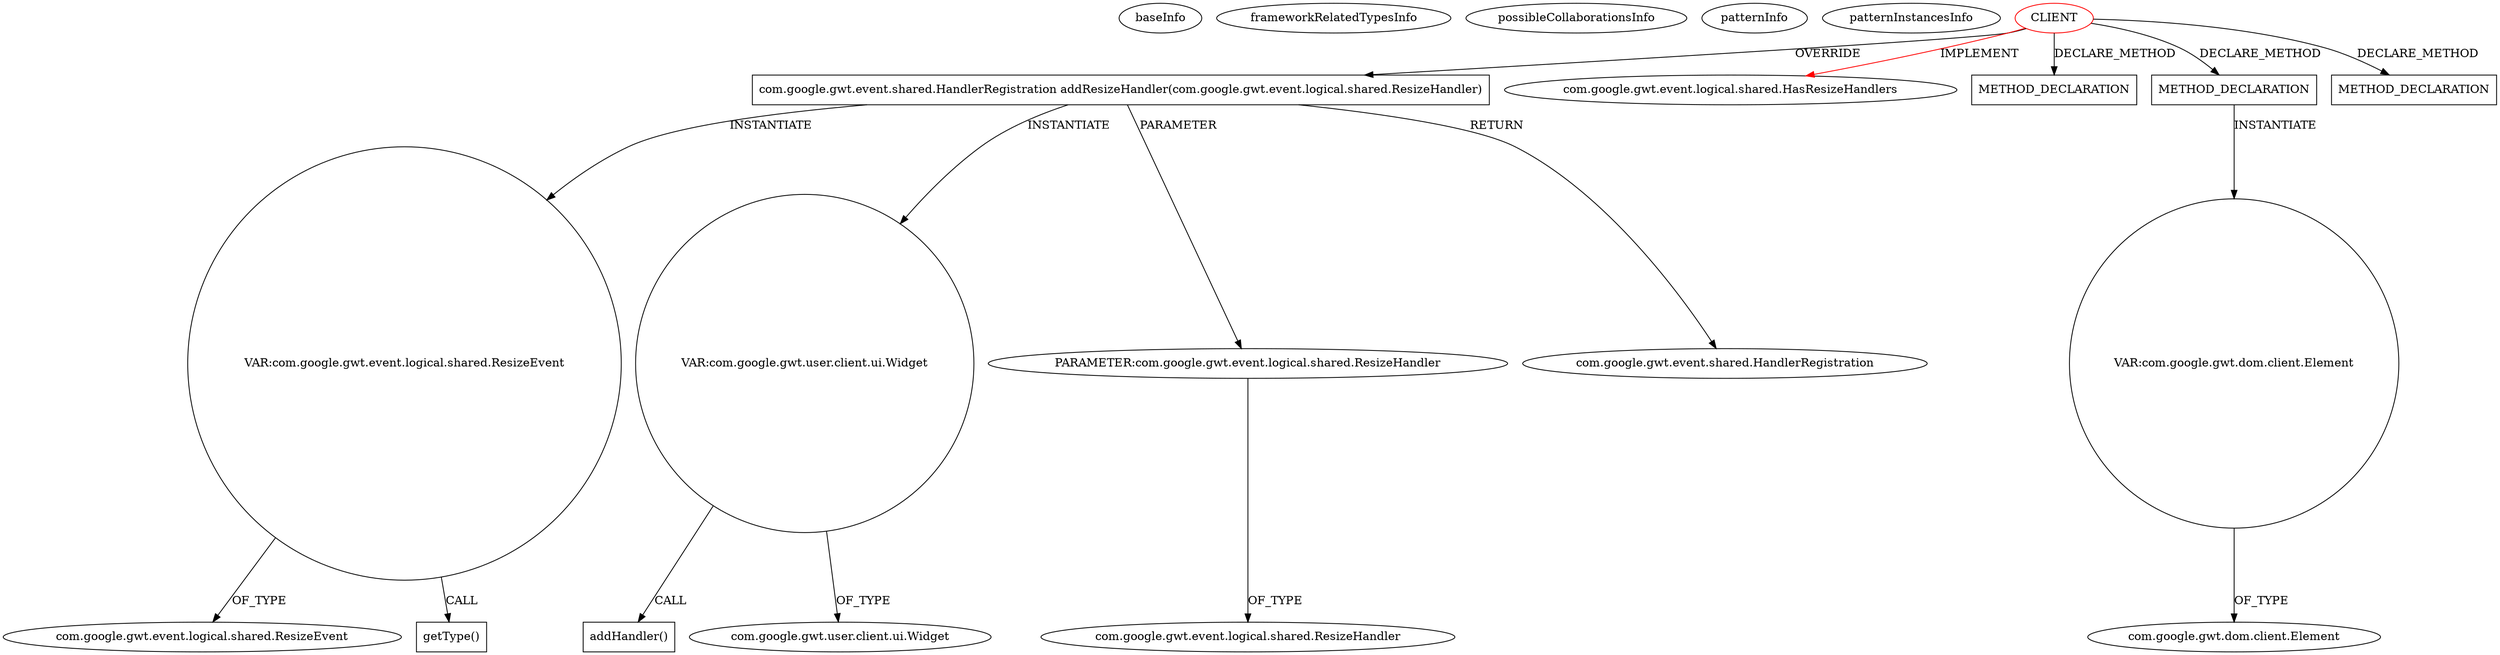 digraph {
baseInfo[graphId=959,category="pattern",isAnonymous=false,possibleRelation=false]
frameworkRelatedTypesInfo[0="com.google.gwt.event.logical.shared.HasResizeHandlers"]
possibleCollaborationsInfo[]
patternInfo[frequency=2.0,patternRootClient=0]
patternInstancesInfo[0="mguiral-GwtSvgLib~/mguiral-GwtSvgLib/GwtSvgLib-master/src/gwt/html5/svg/client/user/ui/SVGWidget.java~SVGWidget~3992",1="lambourg-WebGallery~/lambourg-WebGallery/WebGallery-master/client/src/com/lambourg/webgallery/client/widgets/ExpandingTextArea.java~ExpandingTextArea~3594"]
12[label="com.google.gwt.event.logical.shared.ResizeEvent",vertexType="FRAMEWORK_CLASS_TYPE",isFrameworkType=false]
10[label="VAR:com.google.gwt.event.logical.shared.ResizeEvent",vertexType="VARIABLE_EXPRESION",isFrameworkType=false,shape=circle]
11[label="getType()",vertexType="INSIDE_CALL",isFrameworkType=false,shape=box]
3[label="com.google.gwt.event.shared.HandlerRegistration addResizeHandler(com.google.gwt.event.logical.shared.ResizeHandler)",vertexType="OVERRIDING_METHOD_DECLARATION",isFrameworkType=false,shape=box]
7[label="VAR:com.google.gwt.user.client.ui.Widget",vertexType="VARIABLE_EXPRESION",isFrameworkType=false,shape=circle]
0[label="CLIENT",vertexType="ROOT_CLIENT_CLASS_DECLARATION",isFrameworkType=false,color=red]
8[label="addHandler()",vertexType="INSIDE_CALL",isFrameworkType=false,shape=box]
5[label="PARAMETER:com.google.gwt.event.logical.shared.ResizeHandler",vertexType="PARAMETER_DECLARATION",isFrameworkType=false]
2[label="com.google.gwt.event.logical.shared.HasResizeHandlers",vertexType="FRAMEWORK_INTERFACE_TYPE",isFrameworkType=false]
6[label="com.google.gwt.event.logical.shared.ResizeHandler",vertexType="FRAMEWORK_INTERFACE_TYPE",isFrameworkType=false]
13[label="METHOD_DECLARATION",vertexType="CLIENT_METHOD_DECLARATION",isFrameworkType=false,shape=box]
4[label="com.google.gwt.event.shared.HandlerRegistration",vertexType="FRAMEWORK_INTERFACE_TYPE",isFrameworkType=false]
56[label="METHOD_DECLARATION",vertexType="CLIENT_METHOD_DECLARATION",isFrameworkType=false,shape=box]
9[label="com.google.gwt.user.client.ui.Widget",vertexType="FRAMEWORK_CLASS_TYPE",isFrameworkType=false]
33[label="METHOD_DECLARATION",vertexType="CLIENT_METHOD_DECLARATION",isFrameworkType=false,shape=box]
57[label="VAR:com.google.gwt.dom.client.Element",vertexType="VARIABLE_EXPRESION",isFrameworkType=false,shape=circle]
59[label="com.google.gwt.dom.client.Element",vertexType="FRAMEWORK_CLASS_TYPE",isFrameworkType=false]
0->33[label="DECLARE_METHOD"]
7->9[label="OF_TYPE"]
0->13[label="DECLARE_METHOD"]
56->57[label="INSTANTIATE"]
3->4[label="RETURN"]
3->7[label="INSTANTIATE"]
5->6[label="OF_TYPE"]
10->12[label="OF_TYPE"]
3->5[label="PARAMETER"]
0->2[label="IMPLEMENT",color=red]
10->11[label="CALL"]
0->56[label="DECLARE_METHOD"]
0->3[label="OVERRIDE"]
3->10[label="INSTANTIATE"]
57->59[label="OF_TYPE"]
7->8[label="CALL"]
}
